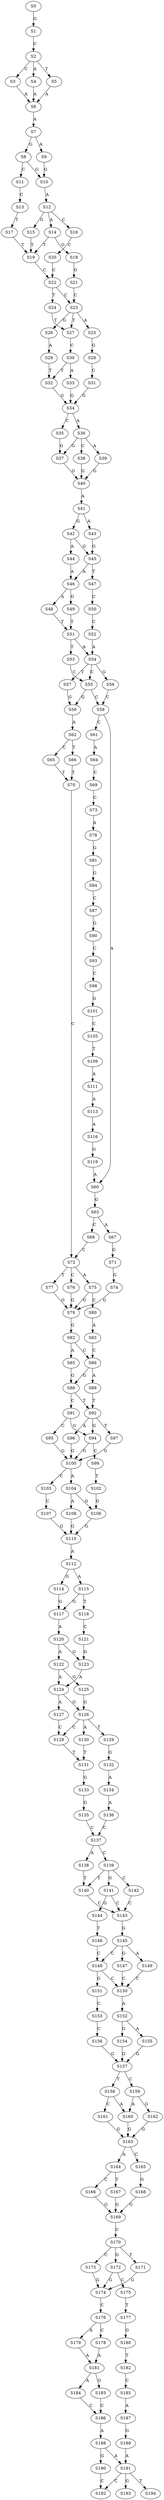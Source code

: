 strict digraph  {
	S0 -> S1 [ label = G ];
	S1 -> S2 [ label = C ];
	S2 -> S3 [ label = C ];
	S2 -> S4 [ label = A ];
	S2 -> S5 [ label = T ];
	S3 -> S6 [ label = A ];
	S4 -> S6 [ label = A ];
	S5 -> S6 [ label = A ];
	S6 -> S7 [ label = A ];
	S7 -> S8 [ label = G ];
	S7 -> S9 [ label = A ];
	S8 -> S10 [ label = G ];
	S8 -> S11 [ label = C ];
	S9 -> S10 [ label = G ];
	S10 -> S12 [ label = A ];
	S11 -> S13 [ label = C ];
	S12 -> S14 [ label = A ];
	S12 -> S15 [ label = G ];
	S12 -> S16 [ label = C ];
	S13 -> S17 [ label = T ];
	S14 -> S18 [ label = G ];
	S14 -> S19 [ label = T ];
	S15 -> S19 [ label = T ];
	S16 -> S20 [ label = C ];
	S17 -> S19 [ label = T ];
	S18 -> S21 [ label = G ];
	S19 -> S22 [ label = C ];
	S20 -> S22 [ label = C ];
	S21 -> S23 [ label = C ];
	S22 -> S23 [ label = C ];
	S22 -> S24 [ label = T ];
	S23 -> S25 [ label = A ];
	S23 -> S26 [ label = G ];
	S23 -> S27 [ label = T ];
	S24 -> S27 [ label = T ];
	S25 -> S28 [ label = G ];
	S26 -> S29 [ label = A ];
	S27 -> S30 [ label = C ];
	S28 -> S31 [ label = C ];
	S29 -> S32 [ label = T ];
	S30 -> S33 [ label = A ];
	S30 -> S32 [ label = T ];
	S31 -> S34 [ label = G ];
	S32 -> S34 [ label = G ];
	S33 -> S34 [ label = G ];
	S34 -> S35 [ label = C ];
	S34 -> S36 [ label = A ];
	S35 -> S37 [ label = G ];
	S36 -> S38 [ label = C ];
	S36 -> S37 [ label = G ];
	S36 -> S39 [ label = A ];
	S37 -> S40 [ label = G ];
	S38 -> S40 [ label = G ];
	S39 -> S40 [ label = G ];
	S40 -> S41 [ label = A ];
	S41 -> S42 [ label = G ];
	S41 -> S43 [ label = A ];
	S42 -> S44 [ label = A ];
	S42 -> S45 [ label = G ];
	S43 -> S45 [ label = G ];
	S44 -> S46 [ label = A ];
	S45 -> S47 [ label = T ];
	S45 -> S46 [ label = A ];
	S46 -> S48 [ label = A ];
	S46 -> S49 [ label = G ];
	S47 -> S50 [ label = C ];
	S48 -> S51 [ label = T ];
	S49 -> S51 [ label = T ];
	S50 -> S52 [ label = C ];
	S51 -> S53 [ label = T ];
	S51 -> S54 [ label = A ];
	S52 -> S54 [ label = A ];
	S53 -> S55 [ label = C ];
	S54 -> S56 [ label = G ];
	S54 -> S55 [ label = C ];
	S54 -> S57 [ label = T ];
	S55 -> S58 [ label = C ];
	S55 -> S59 [ label = G ];
	S56 -> S58 [ label = C ];
	S57 -> S59 [ label = G ];
	S58 -> S60 [ label = A ];
	S58 -> S61 [ label = C ];
	S59 -> S62 [ label = A ];
	S60 -> S63 [ label = G ];
	S61 -> S64 [ label = A ];
	S62 -> S65 [ label = C ];
	S62 -> S66 [ label = T ];
	S63 -> S67 [ label = A ];
	S63 -> S68 [ label = C ];
	S64 -> S69 [ label = C ];
	S65 -> S70 [ label = T ];
	S66 -> S70 [ label = T ];
	S67 -> S71 [ label = G ];
	S68 -> S72 [ label = C ];
	S69 -> S73 [ label = C ];
	S70 -> S72 [ label = C ];
	S71 -> S74 [ label = G ];
	S72 -> S75 [ label = A ];
	S72 -> S76 [ label = C ];
	S72 -> S77 [ label = T ];
	S73 -> S78 [ label = A ];
	S74 -> S79 [ label = G ];
	S75 -> S80 [ label = C ];
	S75 -> S79 [ label = G ];
	S76 -> S79 [ label = G ];
	S77 -> S79 [ label = G ];
	S78 -> S81 [ label = G ];
	S79 -> S82 [ label = G ];
	S80 -> S83 [ label = A ];
	S81 -> S84 [ label = G ];
	S82 -> S85 [ label = A ];
	S82 -> S86 [ label = C ];
	S83 -> S86 [ label = C ];
	S84 -> S87 [ label = C ];
	S85 -> S88 [ label = G ];
	S86 -> S88 [ label = G ];
	S86 -> S89 [ label = A ];
	S87 -> S90 [ label = G ];
	S88 -> S91 [ label = C ];
	S88 -> S92 [ label = T ];
	S89 -> S92 [ label = T ];
	S90 -> S93 [ label = C ];
	S91 -> S94 [ label = G ];
	S91 -> S95 [ label = C ];
	S92 -> S96 [ label = A ];
	S92 -> S97 [ label = T ];
	S92 -> S94 [ label = G ];
	S93 -> S98 [ label = C ];
	S94 -> S99 [ label = C ];
	S94 -> S100 [ label = G ];
	S95 -> S100 [ label = G ];
	S96 -> S100 [ label = G ];
	S97 -> S100 [ label = G ];
	S98 -> S101 [ label = G ];
	S99 -> S102 [ label = T ];
	S100 -> S103 [ label = C ];
	S100 -> S104 [ label = A ];
	S101 -> S105 [ label = C ];
	S102 -> S106 [ label = G ];
	S103 -> S107 [ label = C ];
	S104 -> S106 [ label = G ];
	S104 -> S108 [ label = A ];
	S105 -> S109 [ label = T ];
	S106 -> S110 [ label = G ];
	S107 -> S110 [ label = G ];
	S108 -> S110 [ label = G ];
	S109 -> S111 [ label = A ];
	S110 -> S112 [ label = A ];
	S111 -> S113 [ label = A ];
	S112 -> S114 [ label = G ];
	S112 -> S115 [ label = A ];
	S113 -> S116 [ label = A ];
	S114 -> S117 [ label = G ];
	S115 -> S118 [ label = T ];
	S115 -> S117 [ label = G ];
	S116 -> S119 [ label = G ];
	S117 -> S120 [ label = A ];
	S118 -> S121 [ label = C ];
	S119 -> S60 [ label = A ];
	S120 -> S122 [ label = A ];
	S120 -> S123 [ label = G ];
	S121 -> S123 [ label = G ];
	S122 -> S124 [ label = A ];
	S122 -> S125 [ label = G ];
	S123 -> S124 [ label = A ];
	S124 -> S126 [ label = G ];
	S124 -> S127 [ label = A ];
	S125 -> S126 [ label = G ];
	S126 -> S128 [ label = C ];
	S126 -> S129 [ label = T ];
	S126 -> S130 [ label = A ];
	S127 -> S128 [ label = C ];
	S128 -> S131 [ label = T ];
	S129 -> S132 [ label = G ];
	S130 -> S131 [ label = T ];
	S131 -> S133 [ label = G ];
	S132 -> S134 [ label = A ];
	S133 -> S135 [ label = G ];
	S134 -> S136 [ label = A ];
	S135 -> S137 [ label = C ];
	S136 -> S137 [ label = C ];
	S137 -> S138 [ label = A ];
	S137 -> S139 [ label = C ];
	S138 -> S140 [ label = T ];
	S139 -> S141 [ label = G ];
	S139 -> S142 [ label = C ];
	S139 -> S140 [ label = T ];
	S140 -> S143 [ label = C ];
	S141 -> S144 [ label = G ];
	S141 -> S143 [ label = C ];
	S142 -> S143 [ label = C ];
	S143 -> S145 [ label = G ];
	S144 -> S146 [ label = T ];
	S145 -> S147 [ label = G ];
	S145 -> S148 [ label = C ];
	S145 -> S149 [ label = A ];
	S146 -> S148 [ label = C ];
	S147 -> S150 [ label = C ];
	S148 -> S151 [ label = G ];
	S148 -> S150 [ label = C ];
	S149 -> S150 [ label = C ];
	S150 -> S152 [ label = A ];
	S151 -> S153 [ label = C ];
	S152 -> S154 [ label = G ];
	S152 -> S155 [ label = A ];
	S153 -> S156 [ label = C ];
	S154 -> S157 [ label = G ];
	S155 -> S157 [ label = G ];
	S156 -> S157 [ label = G ];
	S157 -> S158 [ label = T ];
	S157 -> S159 [ label = C ];
	S158 -> S160 [ label = A ];
	S158 -> S161 [ label = C ];
	S159 -> S162 [ label = G ];
	S159 -> S160 [ label = A ];
	S160 -> S163 [ label = G ];
	S161 -> S163 [ label = G ];
	S162 -> S163 [ label = G ];
	S163 -> S164 [ label = A ];
	S163 -> S165 [ label = C ];
	S164 -> S166 [ label = C ];
	S164 -> S167 [ label = T ];
	S165 -> S168 [ label = G ];
	S166 -> S169 [ label = G ];
	S167 -> S169 [ label = G ];
	S168 -> S169 [ label = G ];
	S169 -> S170 [ label = C ];
	S170 -> S171 [ label = T ];
	S170 -> S172 [ label = G ];
	S170 -> S173 [ label = C ];
	S171 -> S174 [ label = G ];
	S172 -> S175 [ label = C ];
	S172 -> S174 [ label = G ];
	S173 -> S174 [ label = G ];
	S174 -> S176 [ label = C ];
	S175 -> S177 [ label = T ];
	S176 -> S178 [ label = C ];
	S176 -> S179 [ label = A ];
	S177 -> S180 [ label = G ];
	S178 -> S181 [ label = A ];
	S179 -> S181 [ label = A ];
	S180 -> S182 [ label = T ];
	S181 -> S183 [ label = G ];
	S181 -> S184 [ label = A ];
	S182 -> S185 [ label = C ];
	S183 -> S186 [ label = C ];
	S184 -> S186 [ label = C ];
	S185 -> S187 [ label = A ];
	S186 -> S188 [ label = A ];
	S187 -> S189 [ label = G ];
	S188 -> S190 [ label = G ];
	S188 -> S191 [ label = A ];
	S189 -> S191 [ label = A ];
	S190 -> S192 [ label = C ];
	S191 -> S193 [ label = G ];
	S191 -> S192 [ label = C ];
	S191 -> S194 [ label = T ];
}
